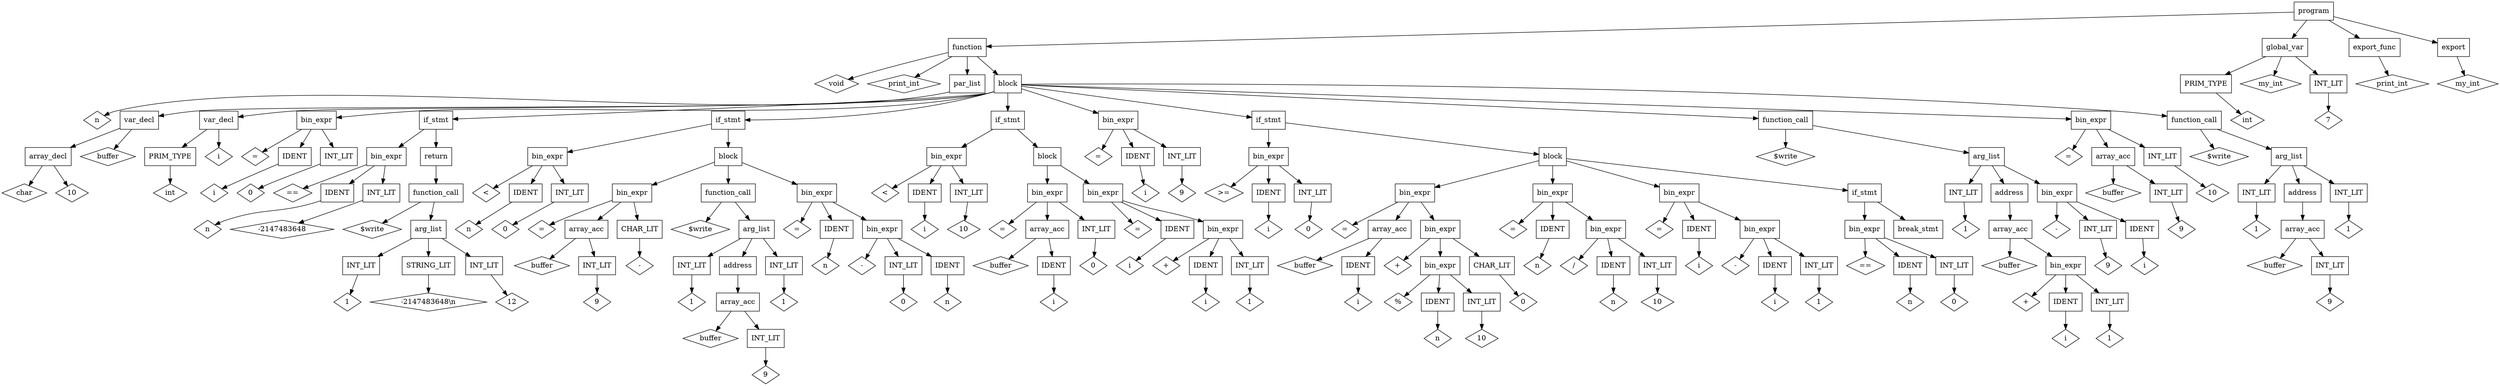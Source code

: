 digraph parse_tree {
    node [shape = box];
    node0 [label = "program"]
    node0 -> node1
    node0 -> node2
    node0 -> node3
    node0 -> node4
    node1 [label = "function"]
    node1 -> node5
    node1 -> node6
    node1 -> node7
    node1 -> node8
    node5 [label = "void", shape = "diamond"]
    node6 [label = "print_int", shape = "diamond"]
    node7 [label = "par_list"]
    node7 -> node9
    node9 [label = "n", shape = "diamond"]
    node8 [label = "block"]
    node8 -> node10
    node8 -> node11
    node8 -> node12
    node8 -> node13
    node8 -> node14
    node8 -> node15
    node8 -> node16
    node8 -> node17
    node8 -> node18
    node8 -> node19
    node8 -> node20
    node10 [label = "var_decl"]
    node10 -> node21
    node10 -> node22
    node21 [label = "array_decl"]
    node21 -> node23
    node21 -> node24
    node23 [label = "char", shape = "diamond"]
    node24 [label = "10", shape = "diamond"]
    node22 [label = "buffer", shape = "diamond"]
    node11 [label = "var_decl"]
    node11 -> node25
    node11 -> node26
    node25 [label = "PRIM_TYPE"]
    node25 -> node27
    node27 [label = "int", shape = "diamond"]
    node26 [label = "i", shape = "diamond"]
    node12 [label = "bin_expr"]
    node12 -> node28
    node12 -> node29
    node12 -> node30
    node28 [label = "=", shape = "diamond"]
    node29 [label = "IDENT"]
    node29 -> node31
    node31 [label = "i", shape = "diamond"]
    node30 [label = "INT_LIT"]
    node30 -> node32
    node32 [label = "0", shape = "diamond"]
    node13 [label = "if_stmt"]
    node13 -> node33
    node13 -> node34
    node33 [label = "bin_expr"]
    node33 -> node35
    node33 -> node36
    node33 -> node37
    node35 [label = "==", shape = "diamond"]
    node36 [label = "IDENT"]
    node36 -> node38
    node38 [label = "n", shape = "diamond"]
    node37 [label = "INT_LIT"]
    node37 -> node39
    node39 [label = "-2147483648", shape = "diamond"]
    node34 [label = "return"]
    node34 -> node40
    node40 [label = "function_call"]
    node40 -> node41
    node40 -> node42
    node41 [label = "$write", shape = "diamond"]
    node42 [label = "arg_list"]
    node42 -> node43
    node42 -> node44
    node42 -> node45
    node43 [label = "INT_LIT"]
    node43 -> node46
    node46 [label = "1", shape = "diamond"]
    node44 [label = "STRING_LIT"]
    node44 -> node47
    node47 [label = "-2147483648\\n", shape = "diamond"]
    node45 [label = "INT_LIT"]
    node45 -> node48
    node48 [label = "12", shape = "diamond"]
    node14 [label = "if_stmt"]
    node14 -> node49
    node14 -> node50
    node49 [label = "bin_expr"]
    node49 -> node51
    node49 -> node52
    node49 -> node53
    node51 [label = "<", shape = "diamond"]
    node52 [label = "IDENT"]
    node52 -> node54
    node54 [label = "n", shape = "diamond"]
    node53 [label = "INT_LIT"]
    node53 -> node55
    node55 [label = "0", shape = "diamond"]
    node50 [label = "block"]
    node50 -> node56
    node50 -> node57
    node50 -> node58
    node56 [label = "bin_expr"]
    node56 -> node59
    node56 -> node60
    node56 -> node61
    node59 [label = "=", shape = "diamond"]
    node60 [label = "array_acc"]
    node60 -> node62
    node60 -> node63
    node62 [label = "buffer", shape = "diamond"]
    node63 [label = "INT_LIT"]
    node63 -> node64
    node64 [label = "9", shape = "diamond"]
    node61 [label = "CHAR_LIT"]
    node61 -> node65
    node65 [label = "-", shape = "diamond"]
    node57 [label = "function_call"]
    node57 -> node66
    node57 -> node67
    node66 [label = "$write", shape = "diamond"]
    node67 [label = "arg_list"]
    node67 -> node68
    node67 -> node69
    node67 -> node70
    node68 [label = "INT_LIT"]
    node68 -> node71
    node71 [label = "1", shape = "diamond"]
    node69 [label = "address"]
    node69 -> node72
    node72 [label = "array_acc"]
    node72 -> node73
    node72 -> node74
    node73 [label = "buffer", shape = "diamond"]
    node74 [label = "INT_LIT"]
    node74 -> node75
    node75 [label = "9", shape = "diamond"]
    node70 [label = "INT_LIT"]
    node70 -> node76
    node76 [label = "1", shape = "diamond"]
    node58 [label = "bin_expr"]
    node58 -> node77
    node58 -> node78
    node58 -> node79
    node77 [label = "=", shape = "diamond"]
    node78 [label = "IDENT"]
    node78 -> node80
    node80 [label = "n", shape = "diamond"]
    node79 [label = "bin_expr"]
    node79 -> node81
    node79 -> node82
    node79 -> node83
    node81 [label = "-", shape = "diamond"]
    node82 [label = "INT_LIT"]
    node82 -> node84
    node84 [label = "0", shape = "diamond"]
    node83 [label = "IDENT"]
    node83 -> node85
    node85 [label = "n", shape = "diamond"]
    node15 [label = "if_stmt"]
    node15 -> node86
    node15 -> node87
    node86 [label = "bin_expr"]
    node86 -> node88
    node86 -> node89
    node86 -> node90
    node88 [label = "<", shape = "diamond"]
    node89 [label = "IDENT"]
    node89 -> node91
    node91 [label = "i", shape = "diamond"]
    node90 [label = "INT_LIT"]
    node90 -> node92
    node92 [label = "10", shape = "diamond"]
    node87 [label = "block"]
    node87 -> node93
    node87 -> node94
    node93 [label = "bin_expr"]
    node93 -> node95
    node93 -> node96
    node93 -> node97
    node95 [label = "=", shape = "diamond"]
    node96 [label = "array_acc"]
    node96 -> node98
    node96 -> node99
    node98 [label = "buffer", shape = "diamond"]
    node99 [label = "IDENT"]
    node99 -> node100
    node100 [label = "i", shape = "diamond"]
    node97 [label = "INT_LIT"]
    node97 -> node101
    node101 [label = "0", shape = "diamond"]
    node94 [label = "bin_expr"]
    node94 -> node102
    node94 -> node103
    node94 -> node104
    node102 [label = "=", shape = "diamond"]
    node103 [label = "IDENT"]
    node103 -> node105
    node105 [label = "i", shape = "diamond"]
    node104 [label = "bin_expr"]
    node104 -> node106
    node104 -> node107
    node104 -> node108
    node106 [label = "+", shape = "diamond"]
    node107 [label = "IDENT"]
    node107 -> node109
    node109 [label = "i", shape = "diamond"]
    node108 [label = "INT_LIT"]
    node108 -> node110
    node110 [label = "1", shape = "diamond"]
    node16 [label = "bin_expr"]
    node16 -> node111
    node16 -> node112
    node16 -> node113
    node111 [label = "=", shape = "diamond"]
    node112 [label = "IDENT"]
    node112 -> node114
    node114 [label = "i", shape = "diamond"]
    node113 [label = "INT_LIT"]
    node113 -> node115
    node115 [label = "9", shape = "diamond"]
    node17 [label = "if_stmt"]
    node17 -> node116
    node17 -> node117
    node116 [label = "bin_expr"]
    node116 -> node118
    node116 -> node119
    node116 -> node120
    node118 [label = ">=", shape = "diamond"]
    node119 [label = "IDENT"]
    node119 -> node121
    node121 [label = "i", shape = "diamond"]
    node120 [label = "INT_LIT"]
    node120 -> node122
    node122 [label = "0", shape = "diamond"]
    node117 [label = "block"]
    node117 -> node123
    node117 -> node124
    node117 -> node125
    node117 -> node126
    node123 [label = "bin_expr"]
    node123 -> node127
    node123 -> node128
    node123 -> node129
    node127 [label = "=", shape = "diamond"]
    node128 [label = "array_acc"]
    node128 -> node130
    node128 -> node131
    node130 [label = "buffer", shape = "diamond"]
    node131 [label = "IDENT"]
    node131 -> node132
    node132 [label = "i", shape = "diamond"]
    node129 [label = "bin_expr"]
    node129 -> node133
    node129 -> node134
    node129 -> node135
    node133 [label = "+", shape = "diamond"]
    node134 [label = "bin_expr"]
    node134 -> node136
    node134 -> node137
    node134 -> node138
    node136 [label = "%", shape = "diamond"]
    node137 [label = "IDENT"]
    node137 -> node139
    node139 [label = "n", shape = "diamond"]
    node138 [label = "INT_LIT"]
    node138 -> node140
    node140 [label = "10", shape = "diamond"]
    node135 [label = "CHAR_LIT"]
    node135 -> node141
    node141 [label = "0", shape = "diamond"]
    node124 [label = "bin_expr"]
    node124 -> node142
    node124 -> node143
    node124 -> node144
    node142 [label = "=", shape = "diamond"]
    node143 [label = "IDENT"]
    node143 -> node145
    node145 [label = "n", shape = "diamond"]
    node144 [label = "bin_expr"]
    node144 -> node146
    node144 -> node147
    node144 -> node148
    node146 [label = "/", shape = "diamond"]
    node147 [label = "IDENT"]
    node147 -> node149
    node149 [label = "n", shape = "diamond"]
    node148 [label = "INT_LIT"]
    node148 -> node150
    node150 [label = "10", shape = "diamond"]
    node125 [label = "bin_expr"]
    node125 -> node151
    node125 -> node152
    node125 -> node153
    node151 [label = "=", shape = "diamond"]
    node152 [label = "IDENT"]
    node152 -> node154
    node154 [label = "i", shape = "diamond"]
    node153 [label = "bin_expr"]
    node153 -> node155
    node153 -> node156
    node153 -> node157
    node155 [label = "-", shape = "diamond"]
    node156 [label = "IDENT"]
    node156 -> node158
    node158 [label = "i", shape = "diamond"]
    node157 [label = "INT_LIT"]
    node157 -> node159
    node159 [label = "1", shape = "diamond"]
    node126 [label = "if_stmt"]
    node126 -> node160
    node126 -> node161
    node160 [label = "bin_expr"]
    node160 -> node162
    node160 -> node163
    node160 -> node164
    node162 [label = "==", shape = "diamond"]
    node163 [label = "IDENT"]
    node163 -> node165
    node165 [label = "n", shape = "diamond"]
    node164 [label = "INT_LIT"]
    node164 -> node166
    node166 [label = "0", shape = "diamond"]
    node161 [label = "break_stmt"]
    node18 [label = "function_call"]
    node18 -> node167
    node18 -> node168
    node167 [label = "$write", shape = "diamond"]
    node168 [label = "arg_list"]
    node168 -> node169
    node168 -> node170
    node168 -> node171
    node169 [label = "INT_LIT"]
    node169 -> node172
    node172 [label = "1", shape = "diamond"]
    node170 [label = "address"]
    node170 -> node173
    node173 [label = "array_acc"]
    node173 -> node174
    node173 -> node175
    node174 [label = "buffer", shape = "diamond"]
    node175 [label = "bin_expr"]
    node175 -> node176
    node175 -> node177
    node175 -> node178
    node176 [label = "+", shape = "diamond"]
    node177 [label = "IDENT"]
    node177 -> node179
    node179 [label = "i", shape = "diamond"]
    node178 [label = "INT_LIT"]
    node178 -> node180
    node180 [label = "1", shape = "diamond"]
    node171 [label = "bin_expr"]
    node171 -> node181
    node171 -> node182
    node171 -> node183
    node181 [label = "-", shape = "diamond"]
    node182 [label = "INT_LIT"]
    node182 -> node184
    node184 [label = "9", shape = "diamond"]
    node183 [label = "IDENT"]
    node183 -> node185
    node185 [label = "i", shape = "diamond"]
    node19 [label = "bin_expr"]
    node19 -> node186
    node19 -> node187
    node19 -> node188
    node186 [label = "=", shape = "diamond"]
    node187 [label = "array_acc"]
    node187 -> node189
    node187 -> node190
    node189 [label = "buffer", shape = "diamond"]
    node190 [label = "INT_LIT"]
    node190 -> node191
    node191 [label = "9", shape = "diamond"]
    node188 [label = "INT_LIT"]
    node188 -> node192
    node192 [label = "10", shape = "diamond"]
    node20 [label = "function_call"]
    node20 -> node193
    node20 -> node194
    node193 [label = "$write", shape = "diamond"]
    node194 [label = "arg_list"]
    node194 -> node195
    node194 -> node196
    node194 -> node197
    node195 [label = "INT_LIT"]
    node195 -> node198
    node198 [label = "1", shape = "diamond"]
    node196 [label = "address"]
    node196 -> node199
    node199 [label = "array_acc"]
    node199 -> node200
    node199 -> node201
    node200 [label = "buffer", shape = "diamond"]
    node201 [label = "INT_LIT"]
    node201 -> node202
    node202 [label = "9", shape = "diamond"]
    node197 [label = "INT_LIT"]
    node197 -> node203
    node203 [label = "1", shape = "diamond"]
    node2 [label = "global_var"]
    node2 -> node204
    node2 -> node205
    node2 -> node206
    node204 [label = "PRIM_TYPE"]
    node204 -> node207
    node207 [label = "int", shape = "diamond"]
    node205 [label = "my_int", shape = "diamond"]
    node206 [label = "INT_LIT"]
    node206 -> node208
    node208 [label = "7", shape = "diamond"]
    node3 [label = "export_func"]
    node3 -> node209
    node209 [label = "print_int", shape = "diamond"]
    node4 [label = "export"]
    node4 -> node210
    node210 [label = "my_int", shape = "diamond"]
}
